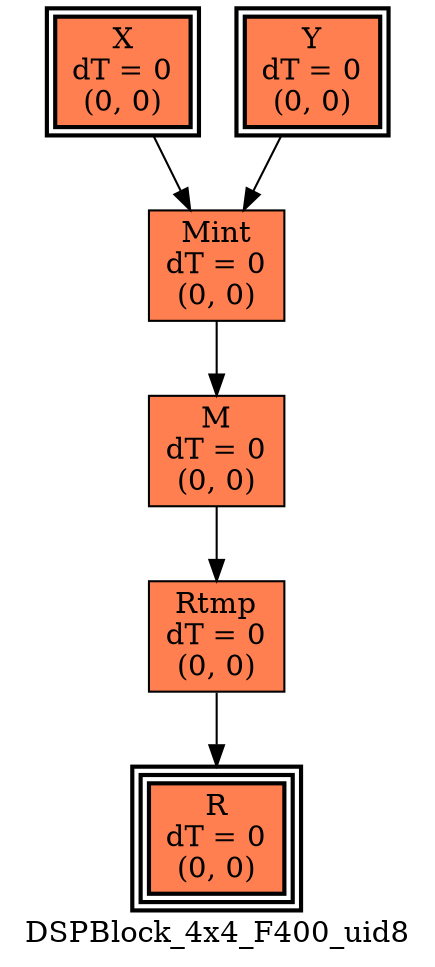 digraph DSPBlock_4x4_F400_uid8
{
	//graph drawing options
	label=DSPBlock_4x4_F400_uid8;
	labelloc=bottom;
	labeljust=right;
	ratio=auto;
	nodesep=0.25;
	ranksep=0.5;

	//input/output signals of operator DSPBlock_4x4_F400_uid8
	X__DSPBlock_4x4_F400_uid8 [ label="X\ndT = 0\n(0, 0)", shape=box, color=black, style="bold, filled", fillcolor=coral, peripheries=2 ];
	Y__DSPBlock_4x4_F400_uid8 [ label="Y\ndT = 0\n(0, 0)", shape=box, color=black, style="bold, filled", fillcolor=coral, peripheries=2 ];
	R__DSPBlock_4x4_F400_uid8 [ label="R\ndT = 0\n(0, 0)", shape=box, color=black, style="bold, filled", fillcolor=coral, peripheries=3 ];
	{rank=same X__DSPBlock_4x4_F400_uid8, Y__DSPBlock_4x4_F400_uid8};
	{rank=same R__DSPBlock_4x4_F400_uid8};
	//internal signals of operator DSPBlock_4x4_F400_uid8
	Mint__DSPBlock_4x4_F400_uid8 [ label="Mint\ndT = 0\n(0, 0)", shape=box, color=black, style=filled, fillcolor=coral, peripheries=1 ];
	M__DSPBlock_4x4_F400_uid8 [ label="M\ndT = 0\n(0, 0)", shape=box, color=black, style=filled, fillcolor=coral, peripheries=1 ];
	Rtmp__DSPBlock_4x4_F400_uid8 [ label="Rtmp\ndT = 0\n(0, 0)", shape=box, color=black, style=filled, fillcolor=coral, peripheries=1 ];

	//subcomponents of operator DSPBlock_4x4_F400_uid8

	//input and internal signal connections of operator DSPBlock_4x4_F400_uid8
	X__DSPBlock_4x4_F400_uid8 -> Mint__DSPBlock_4x4_F400_uid8 [ arrowhead=normal, arrowsize=1.0, arrowtail=normal, color=black, dir=forward  ];
	Y__DSPBlock_4x4_F400_uid8 -> Mint__DSPBlock_4x4_F400_uid8 [ arrowhead=normal, arrowsize=1.0, arrowtail=normal, color=black, dir=forward  ];
	Mint__DSPBlock_4x4_F400_uid8 -> M__DSPBlock_4x4_F400_uid8 [ arrowhead=normal, arrowsize=1.0, arrowtail=normal, color=black, dir=forward  ];
	M__DSPBlock_4x4_F400_uid8 -> Rtmp__DSPBlock_4x4_F400_uid8 [ arrowhead=normal, arrowsize=1.0, arrowtail=normal, color=black, dir=forward  ];
	Rtmp__DSPBlock_4x4_F400_uid8 -> R__DSPBlock_4x4_F400_uid8 [ arrowhead=normal, arrowsize=1.0, arrowtail=normal, color=black, dir=forward  ];
}

